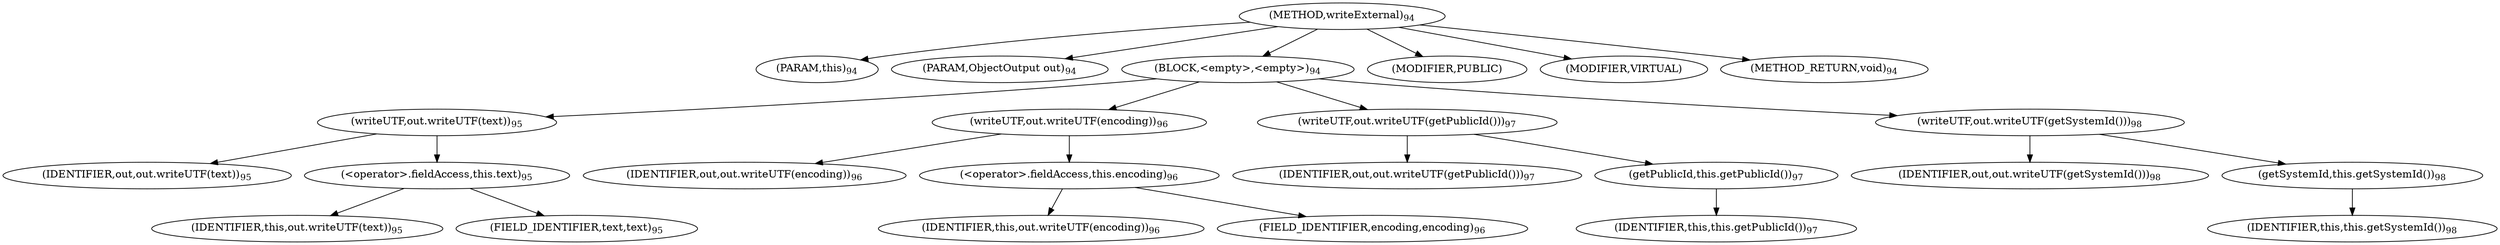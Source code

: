 digraph "writeExternal" {  
"223" [label = <(METHOD,writeExternal)<SUB>94</SUB>> ]
"17" [label = <(PARAM,this)<SUB>94</SUB>> ]
"224" [label = <(PARAM,ObjectOutput out)<SUB>94</SUB>> ]
"225" [label = <(BLOCK,&lt;empty&gt;,&lt;empty&gt;)<SUB>94</SUB>> ]
"226" [label = <(writeUTF,out.writeUTF(text))<SUB>95</SUB>> ]
"227" [label = <(IDENTIFIER,out,out.writeUTF(text))<SUB>95</SUB>> ]
"228" [label = <(&lt;operator&gt;.fieldAccess,this.text)<SUB>95</SUB>> ]
"229" [label = <(IDENTIFIER,this,out.writeUTF(text))<SUB>95</SUB>> ]
"230" [label = <(FIELD_IDENTIFIER,text,text)<SUB>95</SUB>> ]
"231" [label = <(writeUTF,out.writeUTF(encoding))<SUB>96</SUB>> ]
"232" [label = <(IDENTIFIER,out,out.writeUTF(encoding))<SUB>96</SUB>> ]
"233" [label = <(&lt;operator&gt;.fieldAccess,this.encoding)<SUB>96</SUB>> ]
"234" [label = <(IDENTIFIER,this,out.writeUTF(encoding))<SUB>96</SUB>> ]
"235" [label = <(FIELD_IDENTIFIER,encoding,encoding)<SUB>96</SUB>> ]
"236" [label = <(writeUTF,out.writeUTF(getPublicId()))<SUB>97</SUB>> ]
"237" [label = <(IDENTIFIER,out,out.writeUTF(getPublicId()))<SUB>97</SUB>> ]
"238" [label = <(getPublicId,this.getPublicId())<SUB>97</SUB>> ]
"16" [label = <(IDENTIFIER,this,this.getPublicId())<SUB>97</SUB>> ]
"239" [label = <(writeUTF,out.writeUTF(getSystemId()))<SUB>98</SUB>> ]
"240" [label = <(IDENTIFIER,out,out.writeUTF(getSystemId()))<SUB>98</SUB>> ]
"241" [label = <(getSystemId,this.getSystemId())<SUB>98</SUB>> ]
"18" [label = <(IDENTIFIER,this,this.getSystemId())<SUB>98</SUB>> ]
"242" [label = <(MODIFIER,PUBLIC)> ]
"243" [label = <(MODIFIER,VIRTUAL)> ]
"244" [label = <(METHOD_RETURN,void)<SUB>94</SUB>> ]
  "223" -> "17" 
  "223" -> "224" 
  "223" -> "225" 
  "223" -> "242" 
  "223" -> "243" 
  "223" -> "244" 
  "225" -> "226" 
  "225" -> "231" 
  "225" -> "236" 
  "225" -> "239" 
  "226" -> "227" 
  "226" -> "228" 
  "228" -> "229" 
  "228" -> "230" 
  "231" -> "232" 
  "231" -> "233" 
  "233" -> "234" 
  "233" -> "235" 
  "236" -> "237" 
  "236" -> "238" 
  "238" -> "16" 
  "239" -> "240" 
  "239" -> "241" 
  "241" -> "18" 
}
